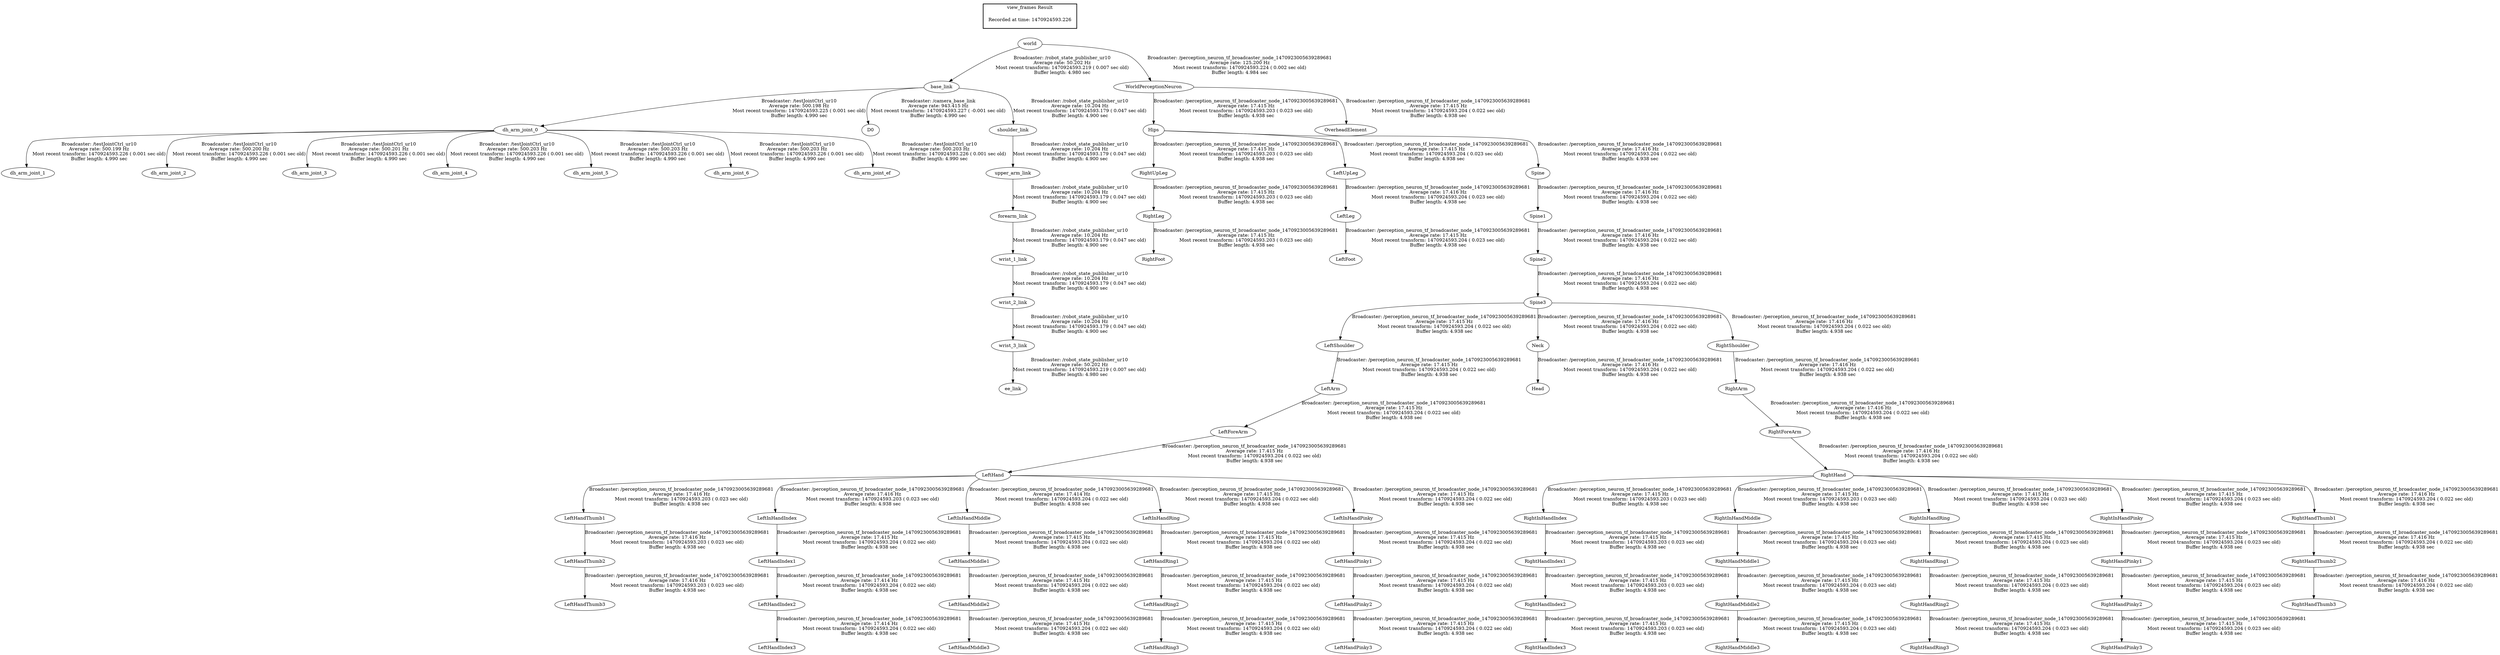 digraph G {
"base_link" -> "dh_arm_joint_0"[label="Broadcaster: /testJointCtrl_ur10\nAverage rate: 500.198 Hz\nMost recent transform: 1470924593.225 ( 0.001 sec old)\nBuffer length: 4.990 sec\n"];
"world" -> "base_link"[label="Broadcaster: /robot_state_publisher_ur10\nAverage rate: 50.202 Hz\nMost recent transform: 1470924593.219 ( 0.007 sec old)\nBuffer length: 4.980 sec\n"];
"dh_arm_joint_0" -> "dh_arm_joint_1"[label="Broadcaster: /testJointCtrl_ur10\nAverage rate: 500.199 Hz\nMost recent transform: 1470924593.226 ( 0.001 sec old)\nBuffer length: 4.990 sec\n"];
"dh_arm_joint_0" -> "dh_arm_joint_2"[label="Broadcaster: /testJointCtrl_ur10\nAverage rate: 500.200 Hz\nMost recent transform: 1470924593.226 ( 0.001 sec old)\nBuffer length: 4.990 sec\n"];
"base_link" -> "D0"[label="Broadcaster: /camera_base_link\nAverage rate: 943.415 Hz\nMost recent transform: 1470924593.227 ( -0.001 sec old)\nBuffer length: 4.990 sec\n"];
"dh_arm_joint_0" -> "dh_arm_joint_3"[label="Broadcaster: /testJointCtrl_ur10\nAverage rate: 500.201 Hz\nMost recent transform: 1470924593.226 ( 0.001 sec old)\nBuffer length: 4.990 sec\n"];
"dh_arm_joint_0" -> "dh_arm_joint_4"[label="Broadcaster: /testJointCtrl_ur10\nAverage rate: 500.203 Hz\nMost recent transform: 1470924593.226 ( 0.001 sec old)\nBuffer length: 4.990 sec\n"];
"dh_arm_joint_0" -> "dh_arm_joint_5"[label="Broadcaster: /testJointCtrl_ur10\nAverage rate: 500.203 Hz\nMost recent transform: 1470924593.226 ( 0.001 sec old)\nBuffer length: 4.990 sec\n"];
"dh_arm_joint_0" -> "dh_arm_joint_6"[label="Broadcaster: /testJointCtrl_ur10\nAverage rate: 500.203 Hz\nMost recent transform: 1470924593.226 ( 0.001 sec old)\nBuffer length: 4.990 sec\n"];
"dh_arm_joint_0" -> "dh_arm_joint_ef"[label="Broadcaster: /testJointCtrl_ur10\nAverage rate: 500.203 Hz\nMost recent transform: 1470924593.226 ( 0.001 sec old)\nBuffer length: 4.990 sec\n"];
"wrist_3_link" -> "ee_link"[label="Broadcaster: /robot_state_publisher_ur10\nAverage rate: 50.202 Hz\nMost recent transform: 1470924593.219 ( 0.007 sec old)\nBuffer length: 4.980 sec\n"];
"wrist_2_link" -> "wrist_3_link"[label="Broadcaster: /robot_state_publisher_ur10\nAverage rate: 10.204 Hz\nMost recent transform: 1470924593.179 ( 0.047 sec old)\nBuffer length: 4.900 sec\n"];
"world" -> "WorldPerceptionNeuron"[label="Broadcaster: /perception_neuron_tf_broadcaster_node_1470923005639289681\nAverage rate: 125.200 Hz\nMost recent transform: 1470924593.224 ( 0.002 sec old)\nBuffer length: 4.984 sec\n"];
"WorldPerceptionNeuron" -> "Hips"[label="Broadcaster: /perception_neuron_tf_broadcaster_node_1470923005639289681\nAverage rate: 17.415 Hz\nMost recent transform: 1470924593.203 ( 0.023 sec old)\nBuffer length: 4.938 sec\n"];
"RightHand" -> "RightInHandIndex"[label="Broadcaster: /perception_neuron_tf_broadcaster_node_1470923005639289681\nAverage rate: 17.415 Hz\nMost recent transform: 1470924593.203 ( 0.023 sec old)\nBuffer length: 4.938 sec\n"];
"RightForeArm" -> "RightHand"[label="Broadcaster: /perception_neuron_tf_broadcaster_node_1470923005639289681\nAverage rate: 17.416 Hz\nMost recent transform: 1470924593.204 ( 0.022 sec old)\nBuffer length: 4.938 sec\n"];
"RightInHandIndex" -> "RightHandIndex1"[label="Broadcaster: /perception_neuron_tf_broadcaster_node_1470923005639289681\nAverage rate: 17.415 Hz\nMost recent transform: 1470924593.203 ( 0.023 sec old)\nBuffer length: 4.938 sec\n"];
"RightHandIndex1" -> "RightHandIndex2"[label="Broadcaster: /perception_neuron_tf_broadcaster_node_1470923005639289681\nAverage rate: 17.415 Hz\nMost recent transform: 1470924593.203 ( 0.023 sec old)\nBuffer length: 4.938 sec\n"];
"Hips" -> "RightUpLeg"[label="Broadcaster: /perception_neuron_tf_broadcaster_node_1470923005639289681\nAverage rate: 17.415 Hz\nMost recent transform: 1470924593.203 ( 0.023 sec old)\nBuffer length: 4.938 sec\n"];
"RightHandIndex2" -> "RightHandIndex3"[label="Broadcaster: /perception_neuron_tf_broadcaster_node_1470923005639289681\nAverage rate: 17.415 Hz\nMost recent transform: 1470924593.203 ( 0.023 sec old)\nBuffer length: 4.938 sec\n"];
"RightUpLeg" -> "RightLeg"[label="Broadcaster: /perception_neuron_tf_broadcaster_node_1470923005639289681\nAverage rate: 17.415 Hz\nMost recent transform: 1470924593.203 ( 0.023 sec old)\nBuffer length: 4.938 sec\n"];
"RightHand" -> "RightInHandMiddle"[label="Broadcaster: /perception_neuron_tf_broadcaster_node_1470923005639289681\nAverage rate: 17.415 Hz\nMost recent transform: 1470924593.203 ( 0.023 sec old)\nBuffer length: 4.938 sec\n"];
"RightLeg" -> "RightFoot"[label="Broadcaster: /perception_neuron_tf_broadcaster_node_1470923005639289681\nAverage rate: 17.415 Hz\nMost recent transform: 1470924593.203 ( 0.023 sec old)\nBuffer length: 4.938 sec\n"];
"RightInHandMiddle" -> "RightHandMiddle1"[label="Broadcaster: /perception_neuron_tf_broadcaster_node_1470923005639289681\nAverage rate: 17.415 Hz\nMost recent transform: 1470924593.204 ( 0.023 sec old)\nBuffer length: 4.938 sec\n"];
"RightHandMiddle1" -> "RightHandMiddle2"[label="Broadcaster: /perception_neuron_tf_broadcaster_node_1470923005639289681\nAverage rate: 17.415 Hz\nMost recent transform: 1470924593.204 ( 0.023 sec old)\nBuffer length: 4.938 sec\n"];
"RightHandMiddle2" -> "RightHandMiddle3"[label="Broadcaster: /perception_neuron_tf_broadcaster_node_1470923005639289681\nAverage rate: 17.415 Hz\nMost recent transform: 1470924593.204 ( 0.023 sec old)\nBuffer length: 4.938 sec\n"];
"RightHand" -> "RightInHandRing"[label="Broadcaster: /perception_neuron_tf_broadcaster_node_1470923005639289681\nAverage rate: 17.415 Hz\nMost recent transform: 1470924593.204 ( 0.023 sec old)\nBuffer length: 4.938 sec\n"];
"RightInHandRing" -> "RightHandRing1"[label="Broadcaster: /perception_neuron_tf_broadcaster_node_1470923005639289681\nAverage rate: 17.415 Hz\nMost recent transform: 1470924593.204 ( 0.023 sec old)\nBuffer length: 4.938 sec\n"];
"Hips" -> "LeftUpLeg"[label="Broadcaster: /perception_neuron_tf_broadcaster_node_1470923005639289681\nAverage rate: 17.415 Hz\nMost recent transform: 1470924593.204 ( 0.023 sec old)\nBuffer length: 4.938 sec\n"];
"RightHandRing1" -> "RightHandRing2"[label="Broadcaster: /perception_neuron_tf_broadcaster_node_1470923005639289681\nAverage rate: 17.415 Hz\nMost recent transform: 1470924593.204 ( 0.023 sec old)\nBuffer length: 4.938 sec\n"];
"LeftUpLeg" -> "LeftLeg"[label="Broadcaster: /perception_neuron_tf_broadcaster_node_1470923005639289681\nAverage rate: 17.416 Hz\nMost recent transform: 1470924593.204 ( 0.023 sec old)\nBuffer length: 4.938 sec\n"];
"RightHandRing2" -> "RightHandRing3"[label="Broadcaster: /perception_neuron_tf_broadcaster_node_1470923005639289681\nAverage rate: 17.415 Hz\nMost recent transform: 1470924593.204 ( 0.023 sec old)\nBuffer length: 4.938 sec\n"];
"LeftHand" -> "LeftHandThumb1"[label="Broadcaster: /perception_neuron_tf_broadcaster_node_1470923005639289681\nAverage rate: 17.416 Hz\nMost recent transform: 1470924593.203 ( 0.023 sec old)\nBuffer length: 4.938 sec\n"];
"LeftForeArm" -> "LeftHand"[label="Broadcaster: /perception_neuron_tf_broadcaster_node_1470923005639289681\nAverage rate: 17.415 Hz\nMost recent transform: 1470924593.204 ( 0.022 sec old)\nBuffer length: 4.938 sec\n"];
"LeftHandThumb1" -> "LeftHandThumb2"[label="Broadcaster: /perception_neuron_tf_broadcaster_node_1470923005639289681\nAverage rate: 17.416 Hz\nMost recent transform: 1470924593.203 ( 0.023 sec old)\nBuffer length: 4.938 sec\n"];
"LeftHandThumb2" -> "LeftHandThumb3"[label="Broadcaster: /perception_neuron_tf_broadcaster_node_1470923005639289681\nAverage rate: 17.416 Hz\nMost recent transform: 1470924593.203 ( 0.023 sec old)\nBuffer length: 4.938 sec\n"];
"RightHand" -> "RightInHandPinky"[label="Broadcaster: /perception_neuron_tf_broadcaster_node_1470923005639289681\nAverage rate: 17.415 Hz\nMost recent transform: 1470924593.204 ( 0.023 sec old)\nBuffer length: 4.938 sec\n"];
"LeftHand" -> "LeftInHandIndex"[label="Broadcaster: /perception_neuron_tf_broadcaster_node_1470923005639289681\nAverage rate: 17.416 Hz\nMost recent transform: 1470924593.203 ( 0.023 sec old)\nBuffer length: 4.938 sec\n"];
"RightInHandPinky" -> "RightHandPinky1"[label="Broadcaster: /perception_neuron_tf_broadcaster_node_1470923005639289681\nAverage rate: 17.415 Hz\nMost recent transform: 1470924593.204 ( 0.023 sec old)\nBuffer length: 4.938 sec\n"];
"LeftInHandIndex" -> "LeftHandIndex1"[label="Broadcaster: /perception_neuron_tf_broadcaster_node_1470923005639289681\nAverage rate: 17.415 Hz\nMost recent transform: 1470924593.204 ( 0.022 sec old)\nBuffer length: 4.938 sec\n"];
"RightHandPinky1" -> "RightHandPinky2"[label="Broadcaster: /perception_neuron_tf_broadcaster_node_1470923005639289681\nAverage rate: 17.415 Hz\nMost recent transform: 1470924593.204 ( 0.023 sec old)\nBuffer length: 4.938 sec\n"];
"LeftHandIndex1" -> "LeftHandIndex2"[label="Broadcaster: /perception_neuron_tf_broadcaster_node_1470923005639289681\nAverage rate: 17.414 Hz\nMost recent transform: 1470924593.204 ( 0.022 sec old)\nBuffer length: 4.938 sec\n"];
"RightHandPinky2" -> "RightHandPinky3"[label="Broadcaster: /perception_neuron_tf_broadcaster_node_1470923005639289681\nAverage rate: 17.415 Hz\nMost recent transform: 1470924593.204 ( 0.023 sec old)\nBuffer length: 4.938 sec\n"];
"LeftHandIndex2" -> "LeftHandIndex3"[label="Broadcaster: /perception_neuron_tf_broadcaster_node_1470923005639289681\nAverage rate: 17.414 Hz\nMost recent transform: 1470924593.204 ( 0.022 sec old)\nBuffer length: 4.938 sec\n"];
"Spine3" -> "LeftShoulder"[label="Broadcaster: /perception_neuron_tf_broadcaster_node_1470923005639289681\nAverage rate: 17.415 Hz\nMost recent transform: 1470924593.204 ( 0.022 sec old)\nBuffer length: 4.938 sec\n"];
"Spine2" -> "Spine3"[label="Broadcaster: /perception_neuron_tf_broadcaster_node_1470923005639289681\nAverage rate: 17.416 Hz\nMost recent transform: 1470924593.204 ( 0.022 sec old)\nBuffer length: 4.938 sec\n"];
"LeftHand" -> "LeftInHandMiddle"[label="Broadcaster: /perception_neuron_tf_broadcaster_node_1470923005639289681\nAverage rate: 17.414 Hz\nMost recent transform: 1470924593.204 ( 0.022 sec old)\nBuffer length: 4.938 sec\n"];
"LeftShoulder" -> "LeftArm"[label="Broadcaster: /perception_neuron_tf_broadcaster_node_1470923005639289681\nAverage rate: 17.415 Hz\nMost recent transform: 1470924593.204 ( 0.022 sec old)\nBuffer length: 4.938 sec\n"];
"LeftArm" -> "LeftForeArm"[label="Broadcaster: /perception_neuron_tf_broadcaster_node_1470923005639289681\nAverage rate: 17.415 Hz\nMost recent transform: 1470924593.204 ( 0.022 sec old)\nBuffer length: 4.938 sec\n"];
"LeftInHandMiddle" -> "LeftHandMiddle1"[label="Broadcaster: /perception_neuron_tf_broadcaster_node_1470923005639289681\nAverage rate: 17.415 Hz\nMost recent transform: 1470924593.204 ( 0.022 sec old)\nBuffer length: 4.938 sec\n"];
"LeftHandMiddle1" -> "LeftHandMiddle2"[label="Broadcaster: /perception_neuron_tf_broadcaster_node_1470923005639289681\nAverage rate: 17.415 Hz\nMost recent transform: 1470924593.204 ( 0.022 sec old)\nBuffer length: 4.938 sec\n"];
"LeftHandMiddle2" -> "LeftHandMiddle3"[label="Broadcaster: /perception_neuron_tf_broadcaster_node_1470923005639289681\nAverage rate: 17.415 Hz\nMost recent transform: 1470924593.204 ( 0.022 sec old)\nBuffer length: 4.938 sec\n"];
"LeftHand" -> "LeftInHandRing"[label="Broadcaster: /perception_neuron_tf_broadcaster_node_1470923005639289681\nAverage rate: 17.415 Hz\nMost recent transform: 1470924593.204 ( 0.022 sec old)\nBuffer length: 4.938 sec\n"];
"LeftInHandRing" -> "LeftHandRing1"[label="Broadcaster: /perception_neuron_tf_broadcaster_node_1470923005639289681\nAverage rate: 17.415 Hz\nMost recent transform: 1470924593.204 ( 0.022 sec old)\nBuffer length: 4.938 sec\n"];
"LeftHandRing1" -> "LeftHandRing2"[label="Broadcaster: /perception_neuron_tf_broadcaster_node_1470923005639289681\nAverage rate: 17.415 Hz\nMost recent transform: 1470924593.204 ( 0.022 sec old)\nBuffer length: 4.938 sec\n"];
"LeftHandRing2" -> "LeftHandRing3"[label="Broadcaster: /perception_neuron_tf_broadcaster_node_1470923005639289681\nAverage rate: 17.415 Hz\nMost recent transform: 1470924593.204 ( 0.022 sec old)\nBuffer length: 4.938 sec\n"];
"LeftHand" -> "LeftInHandPinky"[label="Broadcaster: /perception_neuron_tf_broadcaster_node_1470923005639289681\nAverage rate: 17.415 Hz\nMost recent transform: 1470924593.204 ( 0.022 sec old)\nBuffer length: 4.938 sec\n"];
"LeftInHandPinky" -> "LeftHandPinky1"[label="Broadcaster: /perception_neuron_tf_broadcaster_node_1470923005639289681\nAverage rate: 17.415 Hz\nMost recent transform: 1470924593.204 ( 0.022 sec old)\nBuffer length: 4.938 sec\n"];
"LeftHandPinky1" -> "LeftHandPinky2"[label="Broadcaster: /perception_neuron_tf_broadcaster_node_1470923005639289681\nAverage rate: 17.415 Hz\nMost recent transform: 1470924593.204 ( 0.022 sec old)\nBuffer length: 4.938 sec\n"];
"LeftHandPinky2" -> "LeftHandPinky3"[label="Broadcaster: /perception_neuron_tf_broadcaster_node_1470923005639289681\nAverage rate: 17.415 Hz\nMost recent transform: 1470924593.204 ( 0.022 sec old)\nBuffer length: 4.938 sec\n"];
"WorldPerceptionNeuron" -> "OverheadElement"[label="Broadcaster: /perception_neuron_tf_broadcaster_node_1470923005639289681\nAverage rate: 17.415 Hz\nMost recent transform: 1470924593.204 ( 0.022 sec old)\nBuffer length: 4.938 sec\n"];
"LeftLeg" -> "LeftFoot"[label="Broadcaster: /perception_neuron_tf_broadcaster_node_1470923005639289681\nAverage rate: 17.415 Hz\nMost recent transform: 1470924593.204 ( 0.023 sec old)\nBuffer length: 4.938 sec\n"];
"Hips" -> "Spine"[label="Broadcaster: /perception_neuron_tf_broadcaster_node_1470923005639289681\nAverage rate: 17.416 Hz\nMost recent transform: 1470924593.204 ( 0.022 sec old)\nBuffer length: 4.938 sec\n"];
"Spine" -> "Spine1"[label="Broadcaster: /perception_neuron_tf_broadcaster_node_1470923005639289681\nAverage rate: 17.416 Hz\nMost recent transform: 1470924593.204 ( 0.022 sec old)\nBuffer length: 4.938 sec\n"];
"Spine1" -> "Spine2"[label="Broadcaster: /perception_neuron_tf_broadcaster_node_1470923005639289681\nAverage rate: 17.416 Hz\nMost recent transform: 1470924593.204 ( 0.022 sec old)\nBuffer length: 4.938 sec\n"];
"Spine3" -> "Neck"[label="Broadcaster: /perception_neuron_tf_broadcaster_node_1470923005639289681\nAverage rate: 17.416 Hz\nMost recent transform: 1470924593.204 ( 0.022 sec old)\nBuffer length: 4.938 sec\n"];
"Neck" -> "Head"[label="Broadcaster: /perception_neuron_tf_broadcaster_node_1470923005639289681\nAverage rate: 17.416 Hz\nMost recent transform: 1470924593.204 ( 0.022 sec old)\nBuffer length: 4.938 sec\n"];
"Spine3" -> "RightShoulder"[label="Broadcaster: /perception_neuron_tf_broadcaster_node_1470923005639289681\nAverage rate: 17.416 Hz\nMost recent transform: 1470924593.204 ( 0.022 sec old)\nBuffer length: 4.938 sec\n"];
"RightShoulder" -> "RightArm"[label="Broadcaster: /perception_neuron_tf_broadcaster_node_1470923005639289681\nAverage rate: 17.416 Hz\nMost recent transform: 1470924593.204 ( 0.022 sec old)\nBuffer length: 4.938 sec\n"];
"RightArm" -> "RightForeArm"[label="Broadcaster: /perception_neuron_tf_broadcaster_node_1470923005639289681\nAverage rate: 17.416 Hz\nMost recent transform: 1470924593.204 ( 0.022 sec old)\nBuffer length: 4.938 sec\n"];
"RightHand" -> "RightHandThumb1"[label="Broadcaster: /perception_neuron_tf_broadcaster_node_1470923005639289681\nAverage rate: 17.416 Hz\nMost recent transform: 1470924593.204 ( 0.022 sec old)\nBuffer length: 4.938 sec\n"];
"RightHandThumb1" -> "RightHandThumb2"[label="Broadcaster: /perception_neuron_tf_broadcaster_node_1470923005639289681\nAverage rate: 17.416 Hz\nMost recent transform: 1470924593.204 ( 0.022 sec old)\nBuffer length: 4.938 sec\n"];
"RightHandThumb2" -> "RightHandThumb3"[label="Broadcaster: /perception_neuron_tf_broadcaster_node_1470923005639289681\nAverage rate: 17.416 Hz\nMost recent transform: 1470924593.204 ( 0.022 sec old)\nBuffer length: 4.938 sec\n"];
"upper_arm_link" -> "forearm_link"[label="Broadcaster: /robot_state_publisher_ur10\nAverage rate: 10.204 Hz\nMost recent transform: 1470924593.179 ( 0.047 sec old)\nBuffer length: 4.900 sec\n"];
"shoulder_link" -> "upper_arm_link"[label="Broadcaster: /robot_state_publisher_ur10\nAverage rate: 10.204 Hz\nMost recent transform: 1470924593.179 ( 0.047 sec old)\nBuffer length: 4.900 sec\n"];
"base_link" -> "shoulder_link"[label="Broadcaster: /robot_state_publisher_ur10\nAverage rate: 10.204 Hz\nMost recent transform: 1470924593.179 ( 0.047 sec old)\nBuffer length: 4.900 sec\n"];
"forearm_link" -> "wrist_1_link"[label="Broadcaster: /robot_state_publisher_ur10\nAverage rate: 10.204 Hz\nMost recent transform: 1470924593.179 ( 0.047 sec old)\nBuffer length: 4.900 sec\n"];
"wrist_1_link" -> "wrist_2_link"[label="Broadcaster: /robot_state_publisher_ur10\nAverage rate: 10.204 Hz\nMost recent transform: 1470924593.179 ( 0.047 sec old)\nBuffer length: 4.900 sec\n"];
edge [style=invis];
 subgraph cluster_legend { style=bold; color=black; label ="view_frames Result";
"Recorded at time: 1470924593.226"[ shape=plaintext ] ;
 }->"world";
}